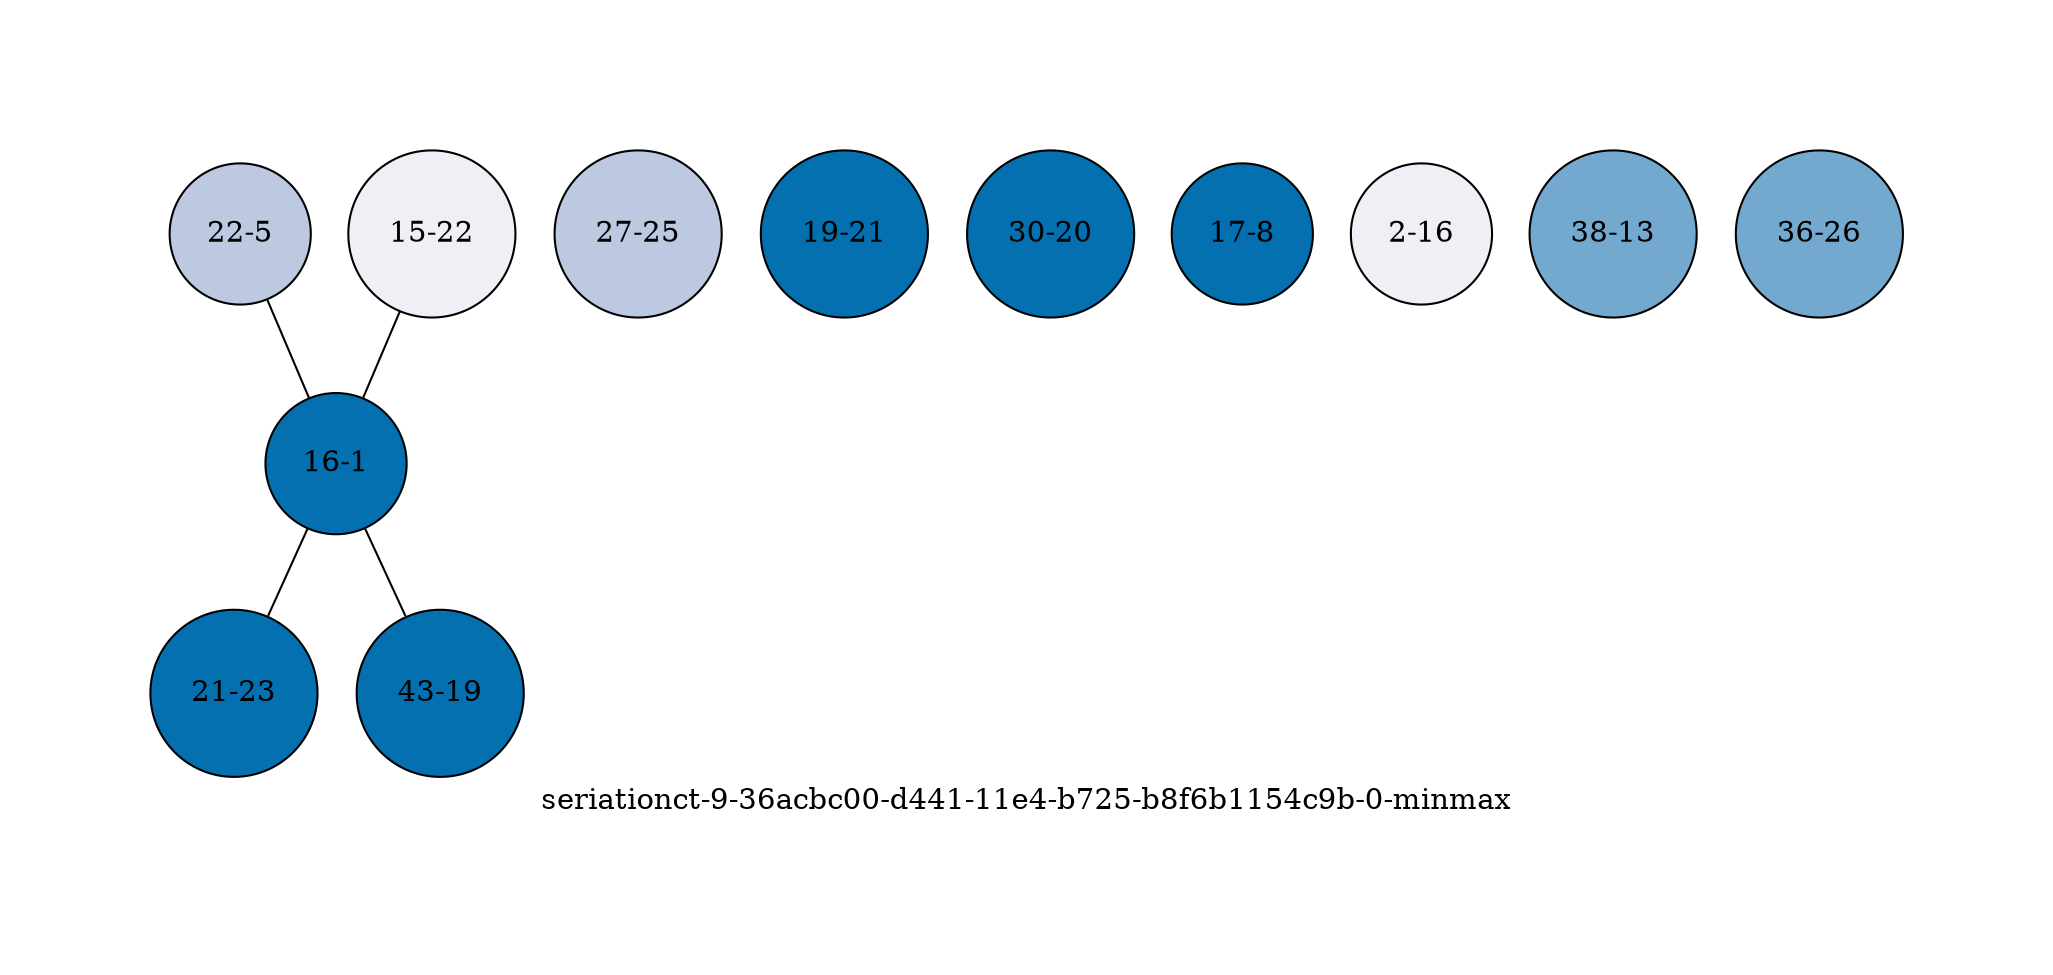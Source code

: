 strict graph "seriationct-9-36acbc00-d441-11e4-b725-b8f6b1154c9b-0-minmax" {
labelloc=b;
ratio=auto;
pad="1.0";
label="seriationct-9-36acbc00-d441-11e4-b725-b8f6b1154c9b-0-minmax";
node [width="0.3", shape=circle, height="0.3", style=filled, label=""];
0 [xCoordinate="5.0", appears_in_slice=3, yCoordinate="22.0", colorscheme=pubu4, short_label="22-5", label="22-5", fillcolor=2, id=0, size="449.052569039"];
1 [xCoordinate="25.0", appears_in_slice=3, yCoordinate="27.0", colorscheme=pubu4, short_label="27-25", label="27-25", fillcolor=2, id=2, size="789.093000771"];
2 [xCoordinate="21.0", appears_in_slice=1, yCoordinate="19.0", colorscheme=pubu4, short_label="19-21", label="19-21", fillcolor=4, id=3, size="494.12605043"];
3 [xCoordinate="22.0", appears_in_slice=4, yCoordinate="15.0", colorscheme=pubu4, short_label="15-22", label="15-22", fillcolor=1, id=4, size="340.040431732"];
4 [xCoordinate="1.0", appears_in_slice=1, yCoordinate="16.0", colorscheme=pubu4, short_label="16-1", label="16-1", fillcolor=4, id=5, size="494.12605043"];
5 [xCoordinate="23.0", appears_in_slice=1, yCoordinate="21.0", colorscheme=pubu4, short_label="21-23", label="21-23", fillcolor=4, id=6, size="494.12605043"];
6 [xCoordinate="19.0", appears_in_slice=1, yCoordinate="43.0", colorscheme=pubu4, short_label="43-19", label="43-19", fillcolor=4, id=7, size="494.12605043"];
7 [xCoordinate="20.0", appears_in_slice=1, yCoordinate="30.0", colorscheme=pubu4, short_label="30-20", label="30-20", fillcolor=4, id=8, size="310.914898659"];
8 [xCoordinate="8.0", appears_in_slice=1, yCoordinate="17.0", colorscheme=pubu4, short_label="17-8", label="17-8", fillcolor=4, id=11, size="494.12605043"];
9 [xCoordinate="16.0", appears_in_slice=4, yCoordinate="2.0", colorscheme=pubu4, short_label="2-16", label="2-16", fillcolor=1, id=9, size="340.040431732"];
10 [xCoordinate="13.0", appears_in_slice=2, yCoordinate="38.0", colorscheme=pubu4, short_label="38-13", label="38-13", fillcolor=3, id=10, size="255.567707574"];
11 [xCoordinate="26.0", appears_in_slice=2, yCoordinate="36.0", colorscheme=pubu4, short_label="36-26", label="36-26", fillcolor=3, id=1, size="1044.66070835"];
0 -- 4  [inverseweight="2.46747892279", weight="0.405271952179"];
3 -- 4  [inverseweight="2.90083651378", weight="0.344728148329"];
4 -- 5  [inverseweight="4.99162680978", weight="0.200335489432"];
4 -- 6  [inverseweight="9.25504997294", weight="0.108049119445"];
}
